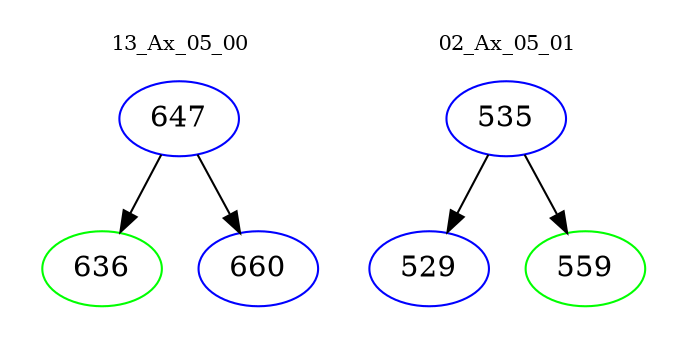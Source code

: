 digraph{
subgraph cluster_0 {
color = white
label = "13_Ax_05_00";
fontsize=10;
T0_647 [label="647", color="blue"]
T0_647 -> T0_636 [color="black"]
T0_636 [label="636", color="green"]
T0_647 -> T0_660 [color="black"]
T0_660 [label="660", color="blue"]
}
subgraph cluster_1 {
color = white
label = "02_Ax_05_01";
fontsize=10;
T1_535 [label="535", color="blue"]
T1_535 -> T1_529 [color="black"]
T1_529 [label="529", color="blue"]
T1_535 -> T1_559 [color="black"]
T1_559 [label="559", color="green"]
}
}
